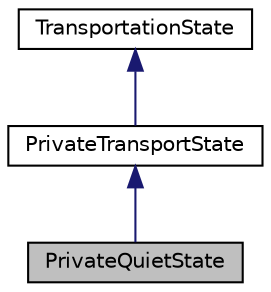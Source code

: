 digraph "PrivateQuietState"
{
 // LATEX_PDF_SIZE
  edge [fontname="Helvetica",fontsize="10",labelfontname="Helvetica",labelfontsize="10"];
  node [fontname="Helvetica",fontsize="10",shape=record];
  Node1 [label="PrivateQuietState",height=0.2,width=0.4,color="black", fillcolor="grey75", style="filled", fontcolor="black",tooltip="Represents the quiet state of a private transport mode."];
  Node2 -> Node1 [dir="back",color="midnightblue",fontsize="10",style="solid",fontname="Helvetica"];
  Node2 [label="PrivateTransportState",height=0.2,width=0.4,color="black", fillcolor="white", style="filled",URL="$classPrivateTransportState.html",tooltip="Represents the state of private transport, managing state behavior and availability."];
  Node3 -> Node2 [dir="back",color="midnightblue",fontsize="10",style="solid",fontname="Helvetica"];
  Node3 [label="TransportationState",height=0.2,width=0.4,color="black", fillcolor="white", style="filled",URL="$classTransportationState.html",tooltip="Abstract base class representing the state of a mode of transport."];
}
